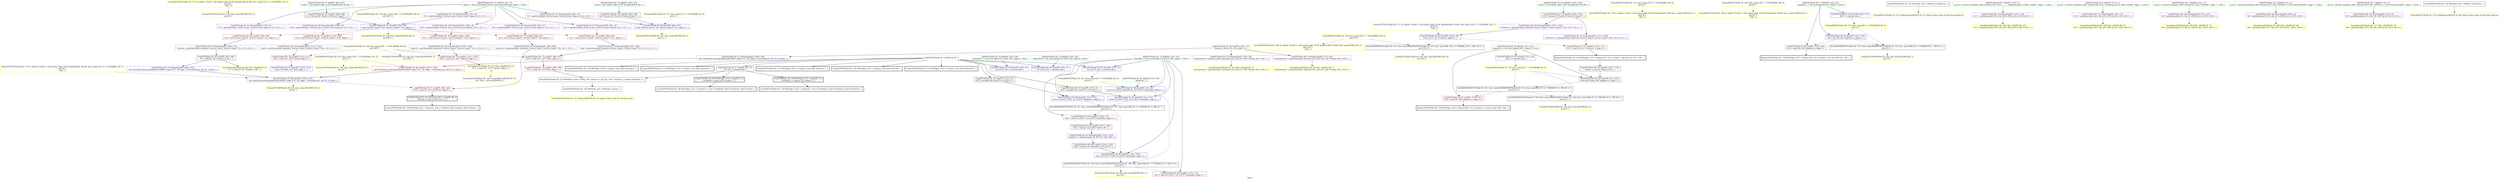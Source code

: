 digraph "SVFG" {
	label="SVFG";

	Node0x55555613af30 [shape=record,color=yellow,penwidth=2,label="{ActualOUTSVFGNode ID: 173 at callsite:   %call = call noalias align 16 i8* @malloc(i64 8) #4 \{fun: main\}12V_2 = CSCHI(MR_12V_1)\npts\{59 \}\nCS[\{  \}]}"];
	Node0x55555613af30 -> Node0x555556139540[style=dashed];
	Node0x55555613a530 [shape=record,color=yellow,penwidth=2,label="{ActualOUTSVFGNode ID: 172 at callsite:   %call1 = call noalias align 16 i8* @malloc(i64 16) #4 \{fun: main\}14V_2 = CSCHI(MR_14V_1)\npts\{67 \}\nCS[\{  \}]}"];
	Node0x55555613a530 -> Node0x55555612cb10[style=dashed];
	Node0x55555613a2d0 [shape=record,color=yellow,penwidth=2,label="{ActualOUTSVFGNode ID: 171 at callsite:   %call5 = call noalias align 16 i8* @malloc(i64 16) #4 \{fun: main\}16V_3 = CSCHI(MR_16V_1)\npts\{103 \}\nCS[\{  \}]}"];
	Node0x55555613a2d0 -> Node0x55555612cd70[style=dashed];
	Node0x55555613a110 [shape=record,color=yellow,penwidth=2,label="{ActualINSVFGNode ID: 170 at callsite:   %call = call noalias align 16 i8* @malloc(i64 8) #4 \{fun: main\}CSMU(12V_1)\npts\{59 \}\nCS[\{  \}]}"];
	Node0x555556139f50 [shape=record,color=yellow,penwidth=2,label="{ActualINSVFGNode ID: 169 at callsite:   %call1 = call noalias align 16 i8* @malloc(i64 16) #4 \{fun: main\}CSMU(14V_1)\npts\{67 \}\nCS[\{  \}]}"];
	Node0x555556139d20 [shape=record,color=yellow,penwidth=2,label="{ActualINSVFGNode ID: 168 at callsite:   %call5 = call noalias align 16 i8* @malloc(i64 16) #4 \{fun: main\}CSMU(16V_1)\npts\{103 \}\nCS[\{  \}]}"];
	Node0x555556139bd0 [shape=record,color=yellow,penwidth=2,label="{FormalOUTSVFGNode ID: 167 \{fun: main\}RETMU(2V_2)\npts\{11 \}\n}"];
	Node0x555556139a80 [shape=record,color=yellow,penwidth=2,label="{FormalOUTSVFGNode ID: 166 \{fun: main\}RETMU(4V_3)\npts\{16 \}\n}"];
	Node0x555556139930 [shape=record,color=yellow,penwidth=2,label="{FormalOUTSVFGNode ID: 165 \{fun: main\}RETMU(6V_2)\npts\{23 \}\n}"];
	Node0x5555561397e0 [shape=record,color=yellow,penwidth=2,label="{FormalOUTSVFGNode ID: 164 \{fun: main\}RETMU(8V_2)\npts\{25 \}\n}"];
	Node0x555556139690 [shape=record,color=yellow,penwidth=2,label="{FormalOUTSVFGNode ID: 163 \{fun: main\}RETMU(10V_1)\npts\{57 \}\n}"];
	Node0x555556139540 [shape=record,color=yellow,penwidth=2,label="{FormalOUTSVFGNode ID: 162 \{fun: main\}RETMU(12V_2)\npts\{59 \}\n}"];
	Node0x5555561393f0 [shape=record,color=yellow,penwidth=2,label="{FormalOUTSVFGNode ID: 161 \{fun: main\}RETMU(14V_3)\npts\{67 \}\n}"];
	Node0x5555561392a0 [shape=record,color=yellow,penwidth=2,label="{FormalOUTSVFGNode ID: 160 \{fun: main\}RETMU(16V_2)\npts\{103 \}\n}"];
	Node0x555556139150 [shape=record,color=yellow,penwidth=2,label="{FormalOUTSVFGNode ID: 159 \{fun: main\}RETMU(18V_2)\npts\{2011 \}\n}"];
	Node0x555556138f20 [shape=record,color=yellow,penwidth=2,label="{FormalOUTSVFGNode ID: 158 \{fun: main\}RETMU(20V_1)\npts\{2067 \}\n}"];
	Node0x555556138da0 [shape=record,color=yellow,penwidth=2,label="{FormalINSVFGNode ID: 157 \{fun: main\}2V_1 = ENCHI(MR_2V_0)\npts\{11 \}\n}"];
	Node0x555556138da0 -> Node0x55555612c8b0[style=dashed];
	Node0x555556138c20 [shape=record,color=yellow,penwidth=2,label="{FormalINSVFGNode ID: 156 \{fun: main\}6V_1 = ENCHI(MR_6V_0)\npts\{23 \}\n}"];
	Node0x555556138c20 -> Node0x55555612cfd0[style=dashed];
	Node0x555556138c20 -> Node0x5555560a7d20[style=dashed];
	Node0x555556138c20 -> Node0x555556137920[style=dashed];
	Node0x555556138aa0 [shape=record,color=yellow,penwidth=2,label="{FormalINSVFGNode ID: 155 \{fun: main\}4V_1 = ENCHI(MR_4V_0)\npts\{16 \}\n}"];
	Node0x555556138aa0 -> Node0x55555612cc40[style=dashed];
	Node0x555556138920 [shape=record,color=yellow,penwidth=2,label="{FormalINSVFGNode ID: 154 \{fun: main\}18V_1 = ENCHI(MR_18V_0)\npts\{2011 \}\n}"];
	Node0x555556138920 -> Node0x55555612c9e0[style=dashed];
	Node0x5555561387a0 [shape=record,color=yellow,penwidth=2,label="{FormalINSVFGNode ID: 153 \{fun: main\}8V_1 = ENCHI(MR_8V_0)\npts\{25 \}\n}"];
	Node0x5555561387a0 -> Node0x55555612d100[style=dashed];
	Node0x5555561387a0 -> Node0x555556137ba0[style=dashed];
	Node0x555556072960 [shape=record,color=yellow,penwidth=2,label="{FormalINSVFGNode ID: 152 \{fun: main\}10V_1 = ENCHI(MR_10V_0)\npts\{57 \}\n}"];
	Node0x555556072960 -> Node0x55555612c160[style=dashed];
	Node0x555556072960 -> Node0x555556139690[style=dashed];
	Node0x5555560728b0 [shape=record,color=yellow,penwidth=2,label="{FormalINSVFGNode ID: 151 \{fun: main\}12V_1 = ENCHI(MR_12V_0)\npts\{59 \}\n}"];
	Node0x5555560728b0 -> Node0x55555613a110[style=dashed];
	Node0x5555560724e0 [shape=record,color=yellow,penwidth=2,label="{FormalINSVFGNode ID: 150 \{fun: main\}14V_1 = ENCHI(MR_14V_0)\npts\{67 \}\n}"];
	Node0x5555560724e0 -> Node0x555556139f50[style=dashed];
	Node0x555556072140 [shape=record,color=yellow,penwidth=2,label="{FormalINSVFGNode ID: 149 \{fun: main\}16V_1 = ENCHI(MR_16V_0)\npts\{103 \}\n}"];
	Node0x555556072140 -> Node0x5555561376a0[style=dashed];
	Node0x555556072140 -> Node0x555556139d20[style=dashed];
	Node0x555556071d60 [shape=record,color=yellow,penwidth=2,label="{FormalINSVFGNode ID: 148 \{fun: main\}20V_1 = ENCHI(MR_20V_0)\npts\{2067 \}\n}"];
	Node0x555556071d60 -> Node0x55555612b7c0[style=dashed];
	Node0x555556071d60 -> Node0x55555612bbe0[style=dashed];
	Node0x555556071d60 -> Node0x55555612c000[style=dashed];
	Node0x555556071d60 -> Node0x555556138f20[style=dashed];
	Node0x555556138030 [shape=record,color=black,label="{IntraMSSAPHISVFGNode ID: 147 \{fun: main\}MSSAPHISVFGNode ID: 147 \{fun: main\}MR_4V_5 = PHI(MR_4V_4, MR_4V_7, )\npts\{16 \}\{  \}}"];
	Node0x555556138030 -> Node0x55555612acc0[style=dashed];
	Node0x555556138030 -> Node0x55555612d890[style=dashed];
	Node0x555556137e20 [shape=record,color=black,label="{IntraMSSAPHISVFGNode ID: 146 \{fun: main\}MSSAPHISVFGNode ID: 146 \{fun: main\}MR_4V_3 = PHI(MR_4V_2, MR_4V_6, )\npts\{16 \}\{  \}}"];
	Node0x555556137e20 -> Node0x55555612ae20[style=dashed];
	Node0x555556137e20 -> Node0x555556139a80[style=dashed];
	Node0x555556137ba0 [shape=record,color=black,label="{IntraMSSAPHISVFGNode ID: 145 \{fun: main\}MSSAPHISVFGNode ID: 145 \{fun: main\}MR_8V_2 = PHI(MR_8V_1, MR_8V_3, )\npts\{25 \}\{  \}}"];
	Node0x555556137ba0 -> Node0x5555561397e0[style=dashed];
	Node0x555556137920 [shape=record,color=black,label="{IntraMSSAPHISVFGNode ID: 144 \{fun: main\}MSSAPHISVFGNode ID: 144 \{fun: main\}MR_6V_2 = PHI(MR_6V_1, MR_6V_4, )\npts\{23 \}\{  \}}"];
	Node0x555556137920 -> Node0x555556139930[style=dashed];
	Node0x5555561376a0 [shape=record,color=black,label="{IntraMSSAPHISVFGNode ID: 143 \{fun: main\}MSSAPHISVFGNode ID: 143 \{fun: main\}MR_16V_2 = PHI(MR_16V_1, MR_16V_4, )\npts\{103 \}\{  \}}"];
	Node0x5555561376a0 -> Node0x5555561392a0[style=dashed];
	Node0x5555560a7d20 [shape=record,color=black,label="{IntraMSSAPHISVFGNode ID: 142 \{fun: main\}MSSAPHISVFGNode ID: 142 \{fun: main\}MR_6V_4 = PHI(MR_6V_1, MR_6V_3, )\npts\{23 \}\{  \}}"];
	Node0x5555560a7d20 -> Node0x55555612af80[style=dashed];
	Node0x5555560a7d20 -> Node0x555556137920[style=dashed];
	Node0x5555561331f0 [shape=record,color=black,penwidth=2,label="{CmpVFGNode ID: 141 PAGEdge: [91 = cmp(40, 90, )]\n    %tobool = icmp ne i32 %10, 0 \{  \}}"];
	Node0x5555561331f0 -> Node0x555556132a90[style=solid];
	Node0x555556132f90 [shape=record,color=black,penwidth=2,label="{CmpVFGNode ID: 140 PAGEdge: [115 = cmp(40, 2, )]\n    %tobool9 = icmp ne i32 undef, 0 \{  \}}"];
	Node0x555556132f90 -> Node0x555556132630[style=solid];
	Node0x555556132cc0 [shape=record,color=black,penwidth=2,label="{CmpVFGNode ID: 139 PAGEdge: [127 = cmp(40, 2, )]\n    %tobool12 = icmp ne i32 undef, 0 \{  \}}"];
	Node0x555556132cc0 -> Node0x5555561321d0[style=solid];
	Node0x555556132a90 [shape=record,color=black,penwidth=2,label="{UnaryOPVFGNode ID: 138 PAGEdge: [92 = Unary(91, )]      br i1 %tobool, label %if.then, label %if.else \{  \}}"];
	Node0x555556132860 [shape=record,color=black,penwidth=2,label="{UnaryOPVFGNode ID: 137 PAGEdge: [100 = Unary(3, )]      br label %if.end17 \{  \}}"];
	Node0x555556132630 [shape=record,color=black,penwidth=2,label="{UnaryOPVFGNode ID: 136 PAGEdge: [116 = Unary(115, )]      br i1 %tobool9, label %if.then10, label %if.end \{  \}}"];
	Node0x555556132400 [shape=record,color=black,penwidth=2,label="{UnaryOPVFGNode ID: 135 PAGEdge: [123 = Unary(3, )]      br label %if.end \{  \}}"];
	Node0x5555561321d0 [shape=record,color=black,penwidth=2,label="{UnaryOPVFGNode ID: 134 PAGEdge: [128 = Unary(127, )]      br i1 %tobool12, label %if.then13, label %if.else14 \{  \}}"];
	Node0x555556131fa0 [shape=record,color=black,penwidth=2,label="{UnaryOPVFGNode ID: 133 PAGEdge: [133 = Unary(3, )]      br label %if.end16 \{  \}}"];
	Node0x555556131d70 [shape=record,color=black,penwidth=2,label="{UnaryOPVFGNode ID: 132 PAGEdge: [139 = Unary(3, )]      br label %if.end16 \{  \}}"];
	Node0x555556131ad0 [shape=record,color=black,penwidth=2,label="{UnaryOPVFGNode ID: 131 PAGEdge: [145 = Unary(3, )]      br label %if.end17 \{  \}}"];
	Node0x555556131870 [shape=record,color=black,penwidth=2,label="{BinaryOPVFGNode ID: 130 PAGEdge: [119 = Binary(120, 118, )]      %add = add nsw i32 %21, 100 \{  \}}"];
	Node0x555556131870 -> Node0x5555561283a0[style=solid];
	Node0x555556131610 [shape=record,color=black,penwidth=2,label="{BinaryOPVFGNode ID: 129 PAGEdge: [130 = Binary(126, 129, )]      %sub = sub nsw i64 %22, 100 \{  \}}"];
	Node0x555556131340 [shape=record,color=black,penwidth=2,label="{BinaryOPVFGNode ID: 128 PAGEdge: [136 = Binary(126, 135, )]      %sub15 = sub nsw i64 %24, 100 \{  \}}"];
	Node0x555556130820 [shape=record,color=black,label="{IntraPHIVFGNode ID: 127 PAGNode: [33 = PHI(40, )]    goodFunc \{  \}}"];
	Node0x555556130820 -> Node0x55555612fcb0[style=solid];
	Node0x555556129f20 [shape=record,color=purple,label="{GepVFGNode ID: 58 NormalGepPE: [89\<--88]  \n   %status3 = getelementptr inbounds %struct.Type2, %struct.Type2* %9, i32 0, i32 0 \{  \}}"];
	Node0x555556129f20 -> Node0x55555612b500[style=solid];
	Node0x555556129dc0 [shape=record,color=purple,label="{GepVFGNode ID: 57 NormalGepPE: [165\<--81]  \n   call void @llvm.memcpy.p0i8.p0i8.i64(i8* align 8 %7, i8* align 1 %arraydecay2, i64 16, i1 false) \{  \}}"];
	Node0x555556129dc0 -> Node0x55555612cb10[style=solid];
	Node0x555556129c60 [shape=record,color=purple,label="{GepVFGNode ID: 56 NormalGepPE: [80\<--79]  \n   %status = getelementptr inbounds %struct.Type2, %struct.Type2* %6, i32 0, i32 0 \{  \}}"];
	Node0x555556129c60 -> Node0x5555561280e0[style=solid];
	Node0x555556129b00 [shape=record,color=purple,label="{GepVFGNode ID: 55 NormalGepPE: [166\<--56]  \n   call void @llvm.memcpy.p0i8.p0i8.i64(i8* align 8 %7, i8* align 1 %arraydecay2, i64 16, i1 false) \{  \}}"];
	Node0x555556129b00 -> Node0x55555612c160[style=solid];
	Node0x5555561299a0 [shape=record,color=purple,label="{GepVFGNode ID: 54 NormalGepPE: [77\<--56]  \n   %arraydecay2 = getelementptr inbounds [16 x i8], [16 x i8]* %temp, i64 0, i64 0 \{  \}}"];
	Node0x5555561299a0 -> Node0x55555612dc20[style=solid];
	Node0x555556129840 [shape=record,color=purple,label="{GepVFGNode ID: 53 NormalGepPE: [72\<--56]  \n   %arraydecay = getelementptr inbounds [16 x i8], [16 x i8]* %temp, i64 0, i64 0 \{  \}}"];
	Node0x555556129840 -> Node0x55555612e0e0[style=solid];
	Node0x5555561296e0 [shape=record,color=purple,label="{GepVFGNode ID: 52 NormalGepPE: [107\<--19]  \n   %17 = getelementptr [38 x i8], [38 x i8]* @.str.4, i64 0, i64 0 \{  \}}"];
	Node0x5555561296e0 -> Node0x55555612dfb0[style=solid];
	Node0x555556129580 [shape=record,color=purple,label="{GepVFGNode ID: 51 NormalGepPE: [93\<--17]  \n   %11 = getelementptr [26 x i8], [26 x i8]* @.str.3, i64 0, i64 0 \{  \}}"];
	Node0x555556129580 -> Node0x55555612e800[style=solid];
	Node0x555556129420 [shape=record,color=purple,label="{GepVFGNode ID: 50 NormalGepPE: [73\<--12]  \n   %4 = getelementptr [5 x i8], [5 x i8]* @.str.2, i64 0, i64 0 \{  \}}"];
	Node0x555556129420 -> Node0x55555612e340[style=solid];
	Node0x5555561292c0 [shape=record,color=purple,label="{GepVFGNode ID: 49 NormalGepPE: [148\<--8]  \n   %30 = getelementptr %struct.anon, %struct.anon* @gvar, i32 0, i32 1 \{  \}}"];
	Node0x5555561292c0 -> Node0x55555612bea0[style=solid];
	Node0x555556129160 [shape=record,color=purple,label="{GepVFGNode ID: 48 NormalGepPE: [109\<--8]  \n   %18 = getelementptr %struct.anon, %struct.anon* @gvar, i32 0, i32 1 \{  \}}"];
	Node0x555556129160 -> Node0x55555612ba80[style=solid];
	Node0x555556129000 [shape=record,color=purple,label="{GepVFGNode ID: 47 NormalGepPE: [95\<--8]  \n   %12 = getelementptr %struct.anon, %struct.anon* @gvar, i32 0, i32 1 \{  \}}"];
	Node0x555556129000 -> Node0x55555612b660[style=solid];
	Node0x555556128ea0 [shape=record,color=purple,label="{GepVFGNode ID: 46 NormalGepPE: [87\<--8]  \n   %8 = getelementptr %struct.anon, %struct.anon* @gvar, i32 0, i32 1 \{  \}}"];
	Node0x555556128ea0 -> Node0x55555612b3a0[style=solid];
	Node0x555556128d40 [shape=record,color=purple,label="{GepVFGNode ID: 45 NormalGepPE: [78\<--8]  \n   %5 = getelementptr %struct.anon, %struct.anon* @gvar, i32 0, i32 1 \{  \}}"];
	Node0x555556128d40 -> Node0x55555612b240[style=solid];
	Node0x555556128be0 [shape=record,color=purple,label="{GepVFGNode ID: 44 NormalGepPE: [70\<--8]  \n   %3 = getelementptr %struct.anon, %struct.anon* @gvar, i32 0, i32 1 \{  \}}"];
	Node0x555556128be0 -> Node0x55555612c9e0[style=solid];
	Node0x555556128a80 [shape=record,color=purple,label="{GepVFGNode ID: 43 NormalGepPE: [64\<--8]  \n   %1 = getelementptr %struct.anon, %struct.anon* @gvar, i32 0, i32 0 \{  \}}"];
	Node0x555556128a80 -> Node0x55555612c8b0[style=solid];
	Node0x555556128920 [shape=record,color=purple,label="{GepVFGNode ID: 42 NormalGepPE: [48\<--6]  \n   %0 = getelementptr [30 x i8], [30 x i8]* @.str.1, i64 0, i64 0 \{  \}}"];
	Node0x555556128920 -> Node0x55555612e6d0[style=solid];
	Node0x5555561287c0 [shape=record,color=purple,label="{GepVFGNode ID: 41 NormalGepPE: [35\<--4]  \n   %0 = getelementptr [30 x i8], [30 x i8]* @.str, i64 0, i64 0 \{  \}}"];
	Node0x5555561287c0 -> Node0x55555612ea60[style=solid];
	Node0x555556128660 [shape=record,color=black,label="{CopyVFGNode ID: 40 CopyPE: [143\<--142]  \n   %28 = bitcast i8* %add.ptr to i32 (i32*)* \{  \}}"];
	Node0x555556128660 -> Node0x55555612d890[style=solid];
	Node0x555556128500 [shape=record,color=black,label="{CopyVFGNode ID: 39 CopyPE: [141\<--140]  \n   %27 = bitcast i32 (i32*)* %26 to i8* \{  \}}"];
	Node0x555556128500 -> Node0x55555612aa00[style=solid];
	Node0x5555561283a0 [shape=record,color=black,label="{CopyVFGNode ID: 38 CopyPE: [121\<--119]  \n   %conv = sext i32 %add to i64 \{  \}}"];
	Node0x5555561283a0 -> Node0x55555612cfd0[style=solid];
	Node0x555556128240 [shape=record,color=black,label="{CopyVFGNode ID: 37 CopyPE: [104\<--102]  \n   %16 = bitcast i8* %call5 to %struct.Type2* \{  \}}"];
	Node0x555556128240 -> Node0x55555612a1e0[style=solid];
	Node0x555556128240 -> Node0x55555612a740[style=solid];
	Node0x5555561280e0 [shape=record,color=black,label="{CopyVFGNode ID: 36 CopyPE: [81\<--80]  \n   %7 = bitcast i32* %status to i8* \{  \}}"];
	Node0x5555561280e0 -> Node0x555556129dc0[style=solid];
	Node0x5555561280e0 -> Node0x55555612daf0[style=solid];
	Node0x555556127f80 [shape=record,color=black,label="{CopyVFGNode ID: 35 CopyPE: [69\<--66]  \n   %2 = bitcast i8* %call1 to %struct.Type2* \{  \}}"];
	Node0x555556127f80 -> Node0x55555612c9e0[style=solid];
	Node0x555556127e20 [shape=record,color=black,label="{CopyVFGNode ID: 34 CopyPE: [63\<--58]  \n   %0 = bitcast i8* %call to %struct.Type1* \{  \}}"];
	Node0x555556127e20 -> Node0x55555612c8b0[style=solid];
	Node0x555556127cc0 [shape=record,color=black,label="{CopyVFGNode ID: 33 CopyPE: [137\<--3]  \n   %25 = inttoptr i64 %sub15 to i32 (i32*)* \{  \}}"];
	Node0x555556127cc0 -> Node0x55555612d760[style=solid];
	Node0x555556127b60 [shape=record,color=black,label="{CopyVFGNode ID: 32 CopyPE: [131\<--3]  \n   %23 = inttoptr i64 %sub to i32 (i32*)* \{  \}}"];
	Node0x555556127b60 -> Node0x55555612d230[style=solid];
	Node0x555556127a00 [shape=record,color=black,label="{CopyVFGNode ID: 31 CopyPE: [2\<--3]  \n i8* null \{ constant data \}}"];
	Node0x555556127a00 -> Node0x5555561301a0[style=solid];
	Node0x555556127a00 -> Node0x555556132cc0[style=solid];
	Node0x555556127a00 -> Node0x555556132f90[style=solid];
	Node0x5555561276c0 [shape=record,color=green,label="{AddrVFGNode ID: 30 AddrPE: [102\<--103]  \n   %call5 = call noalias align 16 i8* @malloc(i64 16) #4 \{  \}}"];
	Node0x5555561276c0 -> Node0x555556128240[style=solid];
	Node0x555556125300 [shape=record,color=green,label="{AddrVFGNode ID: 5 AddrPE: [19\<--1]  \n @.str.4 = private unnamed_addr constant [38 x i8] c\"..........exploiting path is taken. \\0A\\00\", align 1 \{ Glob  \}}"];
	Node0x555556125300 -> Node0x5555561296e0[style=solid];
	Node0x555556116180 [shape=record,color=green,label="{AddrVFGNode ID: 4 AddrPE: [17\<--1]  \n @.str.3 = private unnamed_addr constant [26 x i8] c\"crashing path is taken. \\0A\\00\", align 1 \{ Glob  \}}"];
	Node0x555556116180 -> Node0x555556129580[style=solid];
	Node0x5555561160b0 [shape=record,color=green,label="{AddrVFGNode ID: 3 AddrPE: [12\<--1]  \n @.str.2 = private unnamed_addr constant [5 x i8] c\"temp\\00\", align 1 \{ Glob  \}}"];
	Node0x5555561160b0 -> Node0x555556129420[style=solid];
	Node0x555556116000 [shape=record,color=green,label="{AddrVFGNode ID: 2 AddrPE: [6\<--1]  \n @.str.1 = private unnamed_addr constant [30 x i8] c\"/////This is a Evil function\\0A\\00\", align 1 \{ Glob  \}}"];
	Node0x555556116000 -> Node0x555556128920[style=solid];
	Node0x555556124970 [shape=record,color=green,label="{AddrVFGNode ID: 1 AddrPE: [4\<--1]  \n @.str = private unnamed_addr constant [30 x i8] c\"/////This is a Good function\\0A\\00\", align 1 \{ Glob  \}}"];
	Node0x555556124970 -> Node0x5555561287c0[style=solid];
	Node0x555556066380 [shape=record,color=grey,label="{NullPtrVFGNode ID: 0 PAGNode ID: 3\n}"];
	Node0x555556066380 -> Node0x555556127a00[style=solid];
	Node0x555556066380 -> Node0x555556127b60[style=solid];
	Node0x555556066380 -> Node0x555556127cc0[style=solid];
	Node0x555556066380 -> Node0x55555612c2c0[style=solid];
	Node0x555556066380 -> Node0x55555612c650[style=solid];
	Node0x555556066380 -> Node0x55555612c780[style=solid];
	Node0x555556066380 -> Node0x555556131ad0[style=solid];
	Node0x555556066380 -> Node0x555556131d70[style=solid];
	Node0x555556066380 -> Node0x555556131fa0[style=solid];
	Node0x555556066380 -> Node0x555556132400[style=solid];
	Node0x555556066380 -> Node0x555556132860[style=solid];
	Node0x555556125fd0 [shape=record,color=green,label="{AddrVFGNode ID: 14 AddrPE: [8\<--11]  \n @gvar = dso_local global %struct.anon zeroinitializer, align 8 \{ Glob  \}}"];
	Node0x555556125fd0 -> Node0x555556128a80[style=solid];
	Node0x555556125fd0 -> Node0x555556128be0[style=solid];
	Node0x555556125fd0 -> Node0x555556128d40[style=solid];
	Node0x555556125fd0 -> Node0x555556128ea0[style=solid];
	Node0x555556125fd0 -> Node0x555556129000[style=solid];
	Node0x555556125fd0 -> Node0x555556129160[style=solid];
	Node0x555556125fd0 -> Node0x5555561292c0[style=solid];
	Node0x555556126220 [shape=record,color=green,label="{AddrVFGNode ID: 15 AddrPE: [14\<--16]  \n @handler = dso_local global i32 (i32*)* null, align 8 \{ Glob  \}}"];
	Node0x555556126220 -> Node0x55555612acc0[style=solid];
	Node0x555556126220 -> Node0x55555612ae20[style=solid];
	Node0x555556126220 -> Node0x55555612c2c0[style=solid];
	Node0x555556126220 -> Node0x55555612cc40[style=solid];
	Node0x555556126220 -> Node0x55555612d230[style=solid];
	Node0x555556126220 -> Node0x55555612d760[style=solid];
	Node0x555556126220 -> Node0x55555612d890[style=solid];
	Node0x555556126380 [shape=record,color=green,label="{AddrVFGNode ID: 16 AddrPE: [21\<--23]  \n @global_b = dso_local global i64 0, align 8 \{ Glob  \}}"];
	Node0x555556126380 -> Node0x55555612af80[style=solid];
	Node0x555556126380 -> Node0x55555612c3f0[style=solid];
	Node0x555556126380 -> Node0x55555612cfd0[style=solid];
	Node0x5555561264e0 [shape=record,color=green,label="{AddrVFGNode ID: 17 AddrPE: [24\<--25]  \n @global_a = dso_local global i64 0, align 8 \{ Glob  \}}"];
	Node0x5555561264e0 -> Node0x55555612b0e0[style=solid];
	Node0x5555561264e0 -> Node0x55555612c520[style=solid];
	Node0x5555561264e0 -> Node0x55555612d100[style=solid];
	Node0x555556126640 [shape=record,color=green,label="{AddrVFGNode ID: 18 AddrPE: [26\<--28]  \n @handler1 = dso_local global i32 (i32)* null, align 8 \{ Glob  \}}"];
	Node0x555556126640 -> Node0x55555612c650[style=solid];
	Node0x5555561267a0 [shape=record,color=green,label="{AddrVFGNode ID: 19 AddrPE: [29\<--30]  \n @handler2 = dso_local global i32 (i32)* null, align 8 \{ Glob  \}}"];
	Node0x5555561267a0 -> Node0x55555612c780[style=solid];
	Node0x555556126900 [shape=record,color=green,label="{AddrVFGNode ID: 20 AddrPE: [31\<--32]  \n goodFunc \{  \}}"];
	Node0x555556126900 -> Node0x55555612cc40[style=solid];
	Node0x555556126e80 [shape=record,color=green,label="{AddrVFGNode ID: 24 AddrPE: [56\<--57]  \n   %temp = alloca [16 x i8], align 16 \{  \}}"];
	Node0x555556126e80 -> Node0x555556129840[style=solid];
	Node0x555556126e80 -> Node0x5555561299a0[style=solid];
	Node0x555556126e80 -> Node0x555556129b00[style=solid];
	Node0x555556126fe0 [shape=record,color=green,label="{AddrVFGNode ID: 25 AddrPE: [58\<--59]  \n   %call = call noalias align 16 i8* @malloc(i64 8) #4 \{  \}}"];
	Node0x555556126fe0 -> Node0x555556127e20[style=solid];
	Node0x5555561272a0 [shape=record,color=green,label="{AddrVFGNode ID: 27 AddrPE: [66\<--67]  \n   %call1 = call noalias align 16 i8* @malloc(i64 16) #4 \{  \}}"];
	Node0x5555561272a0 -> Node0x555556127f80[style=solid];
	Node0x55555612a080 [shape=record,color=purple,label="{GepVFGNode ID: 59 NormalGepPE: [97\<--96]  \n   %ptr = getelementptr inbounds %struct.Type2, %struct.Type2* %13, i32 0, i32 1 \{  \}}"];
	Node0x55555612a080 -> Node0x55555612b7c0[style=solid];
	Node0x55555612a1e0 [shape=record,color=purple,label="{GepVFGNode ID: 60 NormalGepPE: [105\<--104]  \n   %status6 = getelementptr inbounds %struct.Type2, %struct.Type2* %16, i32 0, i32 0 \{  \}}"];
	Node0x55555612a1e0 -> Node0x55555612cd70[style=solid];
	Node0x55555612a740 [shape=record,color=purple,label="{GepVFGNode ID: 61 NormalGepPE: [117\<--104]  \n   %status11 = getelementptr inbounds %struct.Type2, %struct.Type2* %16, i32 0, i32 0 \{  \}}"];
	Node0x55555612a740 -> Node0x55555612bd40[style=solid];
	Node0x55555612a8a0 [shape=record,color=purple,label="{GepVFGNode ID: 62 NormalGepPE: [111\<--110]  \n   %ptr8 = getelementptr inbounds %struct.Type2, %struct.Type2* %19, i32 0, i32 1 \{  \}}"];
	Node0x55555612a8a0 -> Node0x55555612bbe0[style=solid];
	Node0x55555612aa00 [shape=record,color=purple,label="{GepVFGNode ID: 63 NormalGepPE: [142\<--141]  \n   %add.ptr = getelementptr i8, i8* %27, i64 1000 \{  \}}"];
	Node0x55555612aa00 -> Node0x555556128660[style=solid];
	Node0x55555612ab60 [shape=record,color=purple,label="{GepVFGNode ID: 64 NormalGepPE: [150\<--149]  \n   %ptr18 = getelementptr inbounds %struct.Type2, %struct.Type2* %31, i32 0, i32 1 \{  \}}"];
	Node0x55555612ab60 -> Node0x55555612c000[style=solid];
	Node0x55555612acc0 [shape=record,color=red,label="{LoadVFGNode ID: 65 LoadPE: [140\<--14]  \n   %26 = load i32 (i32*)*, i32 (i32*)** @handler, align 8 \{  \}}"];
	Node0x55555612acc0 -> Node0x555556128500[style=solid];
	Node0x55555612ae20 [shape=record,color=red,label="{LoadVFGNode ID: 66 LoadPE: [147\<--14]  \n   %29 = load i32 (i32*)*, i32 (i32*)** @handler, align 8 \{  \}}"];
	Node0x55555612af80 [shape=record,color=red,label="{LoadVFGNode ID: 67 LoadPE: [135\<--21]  \n   %24 = load i64, i64* @global_b, align 8 \{  \}}"];
	Node0x55555612af80 -> Node0x555556131340[style=solid];
	Node0x55555612b0e0 [shape=record,color=red,label="{LoadVFGNode ID: 68 LoadPE: [129\<--24]  \n   %22 = load i64, i64* @global_a, align 8 \{  \}}"];
	Node0x55555612b0e0 -> Node0x555556131610[style=solid];
	Node0x55555612b240 [shape=record,color=red,label="{LoadVFGNode ID: 69 LoadPE: [79\<--78]  \n   %6 = load %struct.Type2*, %struct.Type2** %5, align 8 \{  \}}"];
	Node0x55555612b240 -> Node0x555556129c60[style=solid];
	Node0x55555612b3a0 [shape=record,color=red,label="{LoadVFGNode ID: 70 LoadPE: [88\<--87]  \n   %9 = load %struct.Type2*, %struct.Type2** %8, align 8 \{  \}}"];
	Node0x55555612b3a0 -> Node0x555556129f20[style=solid];
	Node0x55555612b500 [shape=record,color=red,label="{LoadVFGNode ID: 71 LoadPE: [90\<--89]  \n   %10 = load i32, i32* %status3, align 8 \{  \}}"];
	Node0x55555612b500 -> Node0x5555561331f0[style=solid];
	Node0x55555612b660 [shape=record,color=red,label="{LoadVFGNode ID: 72 LoadPE: [96\<--95]  \n   %13 = load %struct.Type2*, %struct.Type2** %12, align 8 \{  \}}"];
	Node0x55555612b660 -> Node0x55555612a080[style=solid];
	Node0x55555612b7c0 [shape=record,color=red,label="{LoadVFGNode ID: 73 LoadPE: [98\<--97]  \n   %14 = load i32*, i32** %ptr, align 8 \{  \}}"];
	Node0x55555612b7c0 -> Node0x55555612b920[style=solid];
	Node0x55555612b920 [shape=record,color=red,label="{LoadVFGNode ID: 74 LoadPE: [99\<--98]  \n   %15 = load i32, i32* %14, align 4 \{  \}}"];
	Node0x55555612b920 -> Node0x5555561301a0[style=solid];
	Node0x55555612ba80 [shape=record,color=red,label="{LoadVFGNode ID: 75 LoadPE: [110\<--109]  \n   %19 = load %struct.Type2*, %struct.Type2** %18, align 8 \{  \}}"];
	Node0x55555612ba80 -> Node0x55555612a8a0[style=solid];
	Node0x55555612bbe0 [shape=record,color=red,label="{LoadVFGNode ID: 76 LoadPE: [112\<--111]  \n   %20 = load i32*, i32** %ptr8, align 8 \{  \}}"];
	Node0x55555612bbe0 -> Node0x55555612cea0[style=solid];
	Node0x55555612bd40 [shape=record,color=red,label="{LoadVFGNode ID: 77 LoadPE: [118\<--117]  \n   %21 = load i32, i32* %status11, align 8 \{  \}}"];
	Node0x55555612bd40 -> Node0x555556131870[style=solid];
	Node0x55555612bea0 [shape=record,color=red,label="{LoadVFGNode ID: 78 LoadPE: [149\<--148]  \n   %31 = load %struct.Type2*, %struct.Type2** %30, align 8 \{  \}}"];
	Node0x55555612bea0 -> Node0x55555612ab60[style=solid];
	Node0x55555612c000 [shape=record,color=red,label="{LoadVFGNode ID: 79 LoadPE: [151\<--150]  \n   %32 = load i32*, i32** %ptr18, align 8 \{  \}}"];
	Node0x55555612c000 -> Node0x55555612e5a0[style=solid];
	Node0x55555612c160 [shape=record,color=red,label="{LoadVFGNode ID: 80 LoadPE: [167\<--166]  \n   call void @llvm.memcpy.p0i8.p0i8.i64(i8* align 8 %7, i8* align 1 %arraydecay2, i64 16, i1 false) \{  \}}"];
	Node0x55555612c160 -> Node0x55555612cb10[style=solid];
	Node0x55555612c2c0 [shape=record,color=blue,label="{StoreVFGNode ID: 81 StorePE: [14\<--3]  \n i32 (i32*)* null \{ constant data \}}"];
	Node0x55555612c2c0 -> Node0x555556138aa0[style=dashed];
	Node0x55555612c3f0 [shape=record,color=blue,label="{StoreVFGNode ID: 82 StorePE: [21\<--22]  \n i64 0 \{ constant data \}}"];
	Node0x55555612c3f0 -> Node0x555556138c20[style=dashed];
	Node0x55555612c520 [shape=record,color=blue,label="{StoreVFGNode ID: 83 StorePE: [24\<--22]  \n i64 0 \{ constant data \}}"];
	Node0x55555612c520 -> Node0x5555561387a0[style=dashed];
	Node0x55555612c650 [shape=record,color=blue,label="{StoreVFGNode ID: 84 StorePE: [26\<--3]  \n i32 (i32)* null \{ constant data \}}"];
	Node0x55555612c780 [shape=record,color=blue,label="{StoreVFGNode ID: 85 StorePE: [29\<--3]  \n i32 (i32)* null \{ constant data \}}"];
	Node0x55555612c8b0 [shape=record,color=blue,label="{StoreVFGNode ID: 86 StorePE: [64\<--63]  \n   store %struct.Type1* %0, %struct.Type1** %1, align 8 \{  \}}"];
	Node0x55555612c8b0 -> Node0x555556139bd0[style=dashed];
	Node0x55555612c9e0 [shape=record,color=blue,label="{StoreVFGNode ID: 87 StorePE: [70\<--69]  \n   store %struct.Type2* %2, %struct.Type2** %3, align 8 \{  \}}"];
	Node0x55555612c9e0 -> Node0x55555612b240[style=dashed];
	Node0x55555612c9e0 -> Node0x55555612b3a0[style=dashed];
	Node0x55555612c9e0 -> Node0x55555612b660[style=dashed];
	Node0x55555612c9e0 -> Node0x55555612ba80[style=dashed];
	Node0x55555612c9e0 -> Node0x55555612bea0[style=dashed];
	Node0x55555612c9e0 -> Node0x555556139150[style=dashed];
	Node0x55555612cb10 [shape=record,color=blue,label="{StoreVFGNode ID: 88 StorePE: [165\<--167]  \n   call void @llvm.memcpy.p0i8.p0i8.i64(i8* align 8 %7, i8* align 1 %arraydecay2, i64 16, i1 false) \{  \}}"];
	Node0x55555612cb10 -> Node0x55555612b500[style=dashed];
	Node0x55555612cb10 -> Node0x5555561393f0[style=dashed];
	Node0x55555612cc40 [shape=record,color=blue,label="{StoreVFGNode ID: 89 StorePE: [14\<--31]  \n   store i32 (i32*)* @goodFunc, i32 (i32*)** @handler, align 8 \{  \}}"];
	Node0x55555612cc40 -> Node0x55555612d230[style=dashed];
	Node0x55555612cc40 -> Node0x55555612d760[style=dashed];
	Node0x55555612cc40 -> Node0x555556137e20[style=dashed];
	Node0x55555612cd70 [shape=record,color=blue,label="{StoreVFGNode ID: 90 StorePE: [105\<--40]  \n   store i32 0, i32* %status6, align 8 \{  \}}"];
	Node0x55555612cd70 -> Node0x55555612bd40[style=dashed];
	Node0x55555612cd70 -> Node0x5555561376a0[style=dashed];
	Node0x55555612cea0 [shape=record,color=blue,label="{StoreVFGNode ID: 91 StorePE: [112\<--114]  \n   store i32 4660, i32* %20, align 4 \{  \}}"];
	Node0x55555612cfd0 [shape=record,color=blue,label="{StoreVFGNode ID: 92 StorePE: [21\<--121]  \n   store i64 %conv, i64* @global_b, align 8 \{  \}}"];
	Node0x55555612cfd0 -> Node0x5555560a7d20[style=dashed];
	Node0x55555612d100 [shape=record,color=blue,label="{StoreVFGNode ID: 93 StorePE: [24\<--126]  \n   store i64 100, i64* @global_a, align 8 \{  \}}"];
	Node0x55555612d100 -> Node0x55555612b0e0[style=dashed];
	Node0x55555612d100 -> Node0x555556137ba0[style=dashed];
	Node0x55555612d230 [shape=record,color=blue,label="{StoreVFGNode ID: 94 StorePE: [14\<--131]  \n   store i32 (i32*)* %23, i32 (i32*)** @handler, align 8 \{  \}}"];
	Node0x55555612d230 -> Node0x555556138030[style=dashed];
	Node0x55555612d760 [shape=record,color=blue,label="{StoreVFGNode ID: 95 StorePE: [14\<--137]  \n   store i32 (i32*)* %25, i32 (i32*)** @handler, align 8 \{  \}}"];
	Node0x55555612d760 -> Node0x555556138030[style=dashed];
	Node0x55555612d890 [shape=record,color=blue,label="{StoreVFGNode ID: 96 StorePE: [14\<--143]  \n   store i32 (i32*)* %28, i32 (i32*)** @handler, align 8 \{  \}}"];
	Node0x55555612d890 -> Node0x555556137e20[style=dashed];
	Node0x55555612daf0 [shape=record,color=yellow,penwidth=2,label="{ActualParmVFGNode ID: 98 CS[\{  \}]ValPN ID: 81\n   %7 = bitcast i32* %status to i8* \{  \}}"];
	Node0x55555612dc20 [shape=record,color=yellow,penwidth=2,label="{ActualParmVFGNode ID: 99 CS[\{  \}]ValPN ID: 77\n   %arraydecay2 = getelementptr inbounds [16 x i8], [16 x i8]* %temp, i64 0, i64 0 \{  \}}"];
	Node0x55555612dfb0 [shape=record,color=yellow,penwidth=2,label="{ActualParmVFGNode ID: 102 CS[\{  \}]ValPN ID: 107\n   %17 = getelementptr [38 x i8], [38 x i8]* @.str.4, i64 0, i64 0 \{  \}}"];
	Node0x55555612e0e0 [shape=record,color=yellow,penwidth=2,label="{ActualParmVFGNode ID: 103 CS[\{  \}]ValPN ID: 72\n   %arraydecay = getelementptr inbounds [16 x i8], [16 x i8]* %temp, i64 0, i64 0 \{  \}}"];
	Node0x55555612e340 [shape=record,color=yellow,penwidth=2,label="{ActualParmVFGNode ID: 105 CS[\{  \}]ValPN ID: 73\n   %4 = getelementptr [5 x i8], [5 x i8]* @.str.2, i64 0, i64 0 \{  \}}"];
	Node0x55555612e5a0 [shape=record,color=yellow,penwidth=2,label="{ActualParmVFGNode ID: 107 CS[\{  \}]ValPN ID: 151\n   %32 = load i32*, i32** %ptr18, align 8 \{  \}|{<s0>10}}"];
	Node0x55555612e5a0:s0 -> Node0x55555612f7c0[style=solid,color=red];
	Node0x55555612e6d0 [shape=record,color=yellow,penwidth=2,label="{ActualParmVFGNode ID: 108 CS[\{  \}]ValPN ID: 48\n   %0 = getelementptr [30 x i8], [30 x i8]* @.str.1, i64 0, i64 0 \{  \}}"];
	Node0x55555612e800 [shape=record,color=yellow,penwidth=2,label="{ActualParmVFGNode ID: 109 CS[\{  \}]ValPN ID: 93\n   %11 = getelementptr [26 x i8], [26 x i8]* @.str.3, i64 0, i64 0 \{  \}}"];
	Node0x55555612ea60 [shape=record,color=yellow,penwidth=2,label="{ActualParmVFGNode ID: 111 CS[\{  \}]ValPN ID: 35\n   %0 = getelementptr [30 x i8], [30 x i8]* @.str, i64 0, i64 0 \{  \}}"];
	Node0x55555612f7c0 [shape=record,color=yellow,penwidth=2,label="{FormalParmVFGNode ID: 120 Fun[goodFunc]ValPN ID: 34\n i32* %var \{ 0th arg goodFunc  \}}"];
	Node0x55555612f960 [shape=record,color=yellow,penwidth=2,label="{FormalRetVFGNode ID: 121 Fun[main]RetPN ID: 53 unique return node for function main}"];
	Node0x55555612fb40 [shape=record,color=yellow,penwidth=2,label="{FormalRetVFGNode ID: 122 Fun[badFunc]RetPN ID: 46 unique return node for function badFunc}"];
	Node0x55555612fcb0 [shape=record,color=yellow,penwidth=2,label="{FormalRetVFGNode ID: 123 Fun[goodFunc]RetPN ID: 33 unique return node for function goodFunc}"];
	Node0x55555612fe20 [shape=record,color=black,label="{IntraPHIVFGNode ID: 124 PAGNode: [53 = PHI(146, )]    main \{  \}}"];
	Node0x55555612fe20 -> Node0x55555612f960[style=solid];
	Node0x5555561301a0 [shape=record,color=black,label="{IntraPHIVFGNode ID: 125 PAGNode: [146 = PHI(2, 99, )]      %res.0 = phi i32 [ %15, %if.then ], [ undef, %if.end16 ] \{  \}}"];
	Node0x5555561301a0 -> Node0x55555612fe20[style=solid];
	Node0x555556130510 [shape=record,color=black,label="{IntraPHIVFGNode ID: 126 PAGNode: [46 = PHI(40, )]    badFunc \{  \}}"];
	Node0x555556130510 -> Node0x55555612fb40[style=solid];
}
